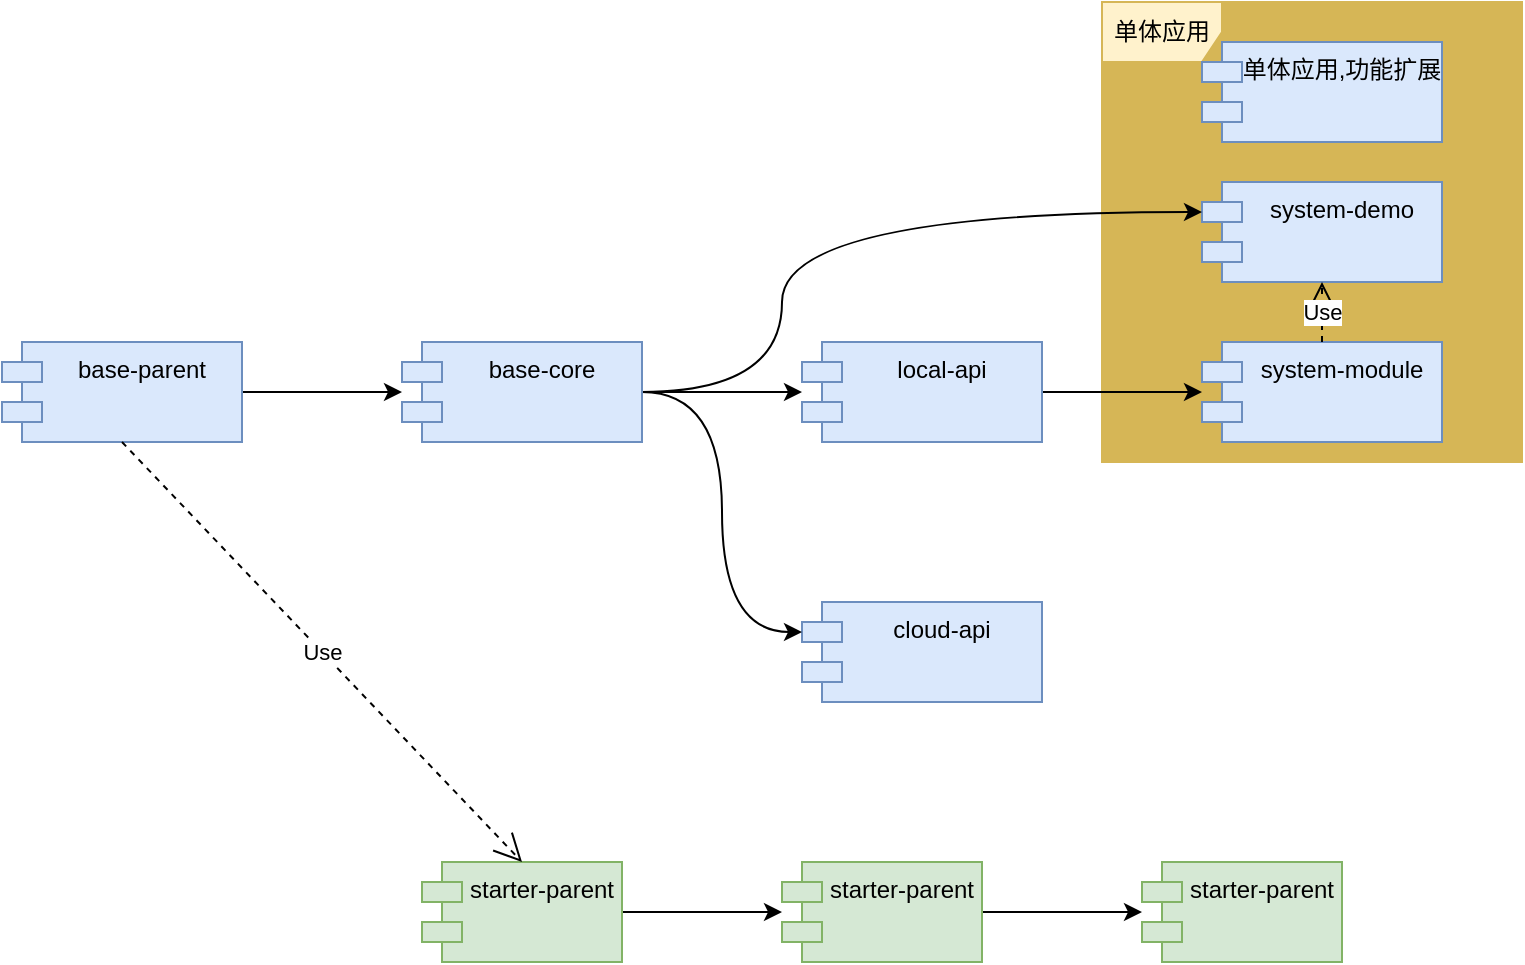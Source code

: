 <mxfile version="15.0.6" type="github">
  <diagram id="RVnjbmVlK9y6l-0-MwZw" name="Page-1">
    <mxGraphModel dx="1819" dy="507" grid="1" gridSize="10" guides="1" tooltips="1" connect="1" arrows="1" fold="1" page="1" pageScale="1" pageWidth="827" pageHeight="1169" math="0" shadow="0">
      <root>
        <mxCell id="0" />
        <mxCell id="1" parent="0" />
        <mxCell id="iNqxf0kTn70WOW5vYwfr-28" value="单体应用" style="shape=umlFrame;whiteSpace=wrap;html=1;fillColor=#fff2cc;strokeColor=#d6b656;shadow=0;perimeterSpacing=0;swimlaneFillColor=#D6B656;" vertex="1" parent="1">
          <mxGeometry x="540" y="10" width="210" height="230" as="geometry" />
        </mxCell>
        <mxCell id="iNqxf0kTn70WOW5vYwfr-9" value="" style="edgeStyle=orthogonalEdgeStyle;rounded=0;orthogonalLoop=1;jettySize=auto;html=1;" edge="1" parent="1" source="iNqxf0kTn70WOW5vYwfr-4" target="iNqxf0kTn70WOW5vYwfr-8">
          <mxGeometry relative="1" as="geometry" />
        </mxCell>
        <mxCell id="iNqxf0kTn70WOW5vYwfr-27" value="" style="edgeStyle=orthogonalEdgeStyle;curved=1;rounded=0;orthogonalLoop=1;jettySize=auto;html=1;" edge="1" parent="1" source="iNqxf0kTn70WOW5vYwfr-8" target="iNqxf0kTn70WOW5vYwfr-26">
          <mxGeometry relative="1" as="geometry" />
        </mxCell>
        <mxCell id="iNqxf0kTn70WOW5vYwfr-8" value="local-api" style="shape=module;align=left;spacingLeft=20;align=center;verticalAlign=top;fillColor=#dae8fc;strokeColor=#6c8ebf;" vertex="1" parent="1">
          <mxGeometry x="390" y="180" width="120" height="50" as="geometry" />
        </mxCell>
        <mxCell id="iNqxf0kTn70WOW5vYwfr-10" value="cloud-api" style="shape=module;align=left;spacingLeft=20;align=center;verticalAlign=top;fillColor=#dae8fc;strokeColor=#6c8ebf;" vertex="1" parent="1">
          <mxGeometry x="390" y="310" width="120" height="50" as="geometry" />
        </mxCell>
        <mxCell id="iNqxf0kTn70WOW5vYwfr-12" value="system-demo" style="shape=module;align=left;spacingLeft=20;align=center;verticalAlign=top;fillColor=#dae8fc;strokeColor=#6c8ebf;" vertex="1" parent="1">
          <mxGeometry x="590" y="100" width="120" height="50" as="geometry" />
        </mxCell>
        <mxCell id="iNqxf0kTn70WOW5vYwfr-25" style="edgeStyle=orthogonalEdgeStyle;curved=1;rounded=0;orthogonalLoop=1;jettySize=auto;html=1;entryX=0;entryY=0;entryDx=0;entryDy=15;entryPerimeter=0;" edge="1" parent="1" source="iNqxf0kTn70WOW5vYwfr-4" target="iNqxf0kTn70WOW5vYwfr-10">
          <mxGeometry relative="1" as="geometry" />
        </mxCell>
        <mxCell id="iNqxf0kTn70WOW5vYwfr-29" style="edgeStyle=orthogonalEdgeStyle;curved=1;rounded=0;orthogonalLoop=1;jettySize=auto;html=1;entryX=0;entryY=0;entryDx=0;entryDy=15;entryPerimeter=0;" edge="1" parent="1" source="iNqxf0kTn70WOW5vYwfr-4" target="iNqxf0kTn70WOW5vYwfr-12">
          <mxGeometry relative="1" as="geometry">
            <Array as="points">
              <mxPoint x="380" y="205" />
              <mxPoint x="380" y="115" />
            </Array>
          </mxGeometry>
        </mxCell>
        <mxCell id="iNqxf0kTn70WOW5vYwfr-4" value="base-core" style="shape=module;align=left;spacingLeft=20;align=center;verticalAlign=top;fillColor=#dae8fc;strokeColor=#6c8ebf;" vertex="1" parent="1">
          <mxGeometry x="190" y="180" width="120" height="50" as="geometry" />
        </mxCell>
        <mxCell id="iNqxf0kTn70WOW5vYwfr-26" value="system-module" style="shape=module;align=left;spacingLeft=20;align=center;verticalAlign=top;fillColor=#dae8fc;strokeColor=#6c8ebf;" vertex="1" parent="1">
          <mxGeometry x="590" y="180" width="120" height="50" as="geometry" />
        </mxCell>
        <mxCell id="iNqxf0kTn70WOW5vYwfr-30" value="单体应用,功能扩展" style="shape=module;align=left;spacingLeft=20;align=center;verticalAlign=top;fillColor=#dae8fc;strokeColor=#6c8ebf;" vertex="1" parent="1">
          <mxGeometry x="590" y="30" width="120" height="50" as="geometry" />
        </mxCell>
        <mxCell id="iNqxf0kTn70WOW5vYwfr-32" value="Use" style="endArrow=open;endSize=12;dashed=1;html=1;exitX=0.5;exitY=0;exitDx=0;exitDy=0;" edge="1" parent="1" source="iNqxf0kTn70WOW5vYwfr-26" target="iNqxf0kTn70WOW5vYwfr-12">
          <mxGeometry width="160" relative="1" as="geometry">
            <mxPoint x="690" y="170" as="sourcePoint" />
            <mxPoint x="850" y="170" as="targetPoint" />
          </mxGeometry>
        </mxCell>
        <mxCell id="iNqxf0kTn70WOW5vYwfr-36" value="" style="edgeStyle=orthogonalEdgeStyle;curved=1;rounded=0;orthogonalLoop=1;jettySize=auto;html=1;" edge="1" parent="1" source="iNqxf0kTn70WOW5vYwfr-34" target="iNqxf0kTn70WOW5vYwfr-35">
          <mxGeometry relative="1" as="geometry" />
        </mxCell>
        <mxCell id="iNqxf0kTn70WOW5vYwfr-34" value="starter-parent" style="shape=module;align=left;spacingLeft=20;align=center;verticalAlign=top;shadow=0;fillColor=#d5e8d4;strokeColor=#82b366;" vertex="1" parent="1">
          <mxGeometry x="200" y="440" width="100" height="50" as="geometry" />
        </mxCell>
        <mxCell id="iNqxf0kTn70WOW5vYwfr-40" value="" style="edgeStyle=orthogonalEdgeStyle;curved=1;rounded=0;orthogonalLoop=1;jettySize=auto;html=1;" edge="1" parent="1" source="iNqxf0kTn70WOW5vYwfr-35" target="iNqxf0kTn70WOW5vYwfr-39">
          <mxGeometry relative="1" as="geometry" />
        </mxCell>
        <mxCell id="iNqxf0kTn70WOW5vYwfr-35" value="starter-parent" style="shape=module;align=left;spacingLeft=20;align=center;verticalAlign=top;shadow=0;fillColor=#d5e8d4;strokeColor=#82b366;" vertex="1" parent="1">
          <mxGeometry x="380" y="440" width="100" height="50" as="geometry" />
        </mxCell>
        <mxCell id="iNqxf0kTn70WOW5vYwfr-41" style="edgeStyle=orthogonalEdgeStyle;curved=1;rounded=0;orthogonalLoop=1;jettySize=auto;html=1;entryX=0;entryY=0.5;entryDx=0;entryDy=0;entryPerimeter=0;" edge="1" parent="1" source="iNqxf0kTn70WOW5vYwfr-37" target="iNqxf0kTn70WOW5vYwfr-4">
          <mxGeometry relative="1" as="geometry" />
        </mxCell>
        <mxCell id="iNqxf0kTn70WOW5vYwfr-37" value="base-parent" style="shape=module;align=left;spacingLeft=20;align=center;verticalAlign=top;fillColor=#dae8fc;strokeColor=#6c8ebf;" vertex="1" parent="1">
          <mxGeometry x="-10" y="180" width="120" height="50" as="geometry" />
        </mxCell>
        <mxCell id="iNqxf0kTn70WOW5vYwfr-39" value="starter-parent" style="shape=module;align=left;spacingLeft=20;align=center;verticalAlign=top;shadow=0;fillColor=#d5e8d4;strokeColor=#82b366;" vertex="1" parent="1">
          <mxGeometry x="560" y="440" width="100" height="50" as="geometry" />
        </mxCell>
        <mxCell id="iNqxf0kTn70WOW5vYwfr-42" value="Use" style="endArrow=open;endSize=12;dashed=1;html=1;exitX=0.5;exitY=1;exitDx=0;exitDy=0;entryX=0.5;entryY=0;entryDx=0;entryDy=0;" edge="1" parent="1" source="iNqxf0kTn70WOW5vYwfr-37" target="iNqxf0kTn70WOW5vYwfr-34">
          <mxGeometry width="160" relative="1" as="geometry">
            <mxPoint x="50" y="280" as="sourcePoint" />
            <mxPoint x="210" y="280" as="targetPoint" />
          </mxGeometry>
        </mxCell>
      </root>
    </mxGraphModel>
  </diagram>
</mxfile>
